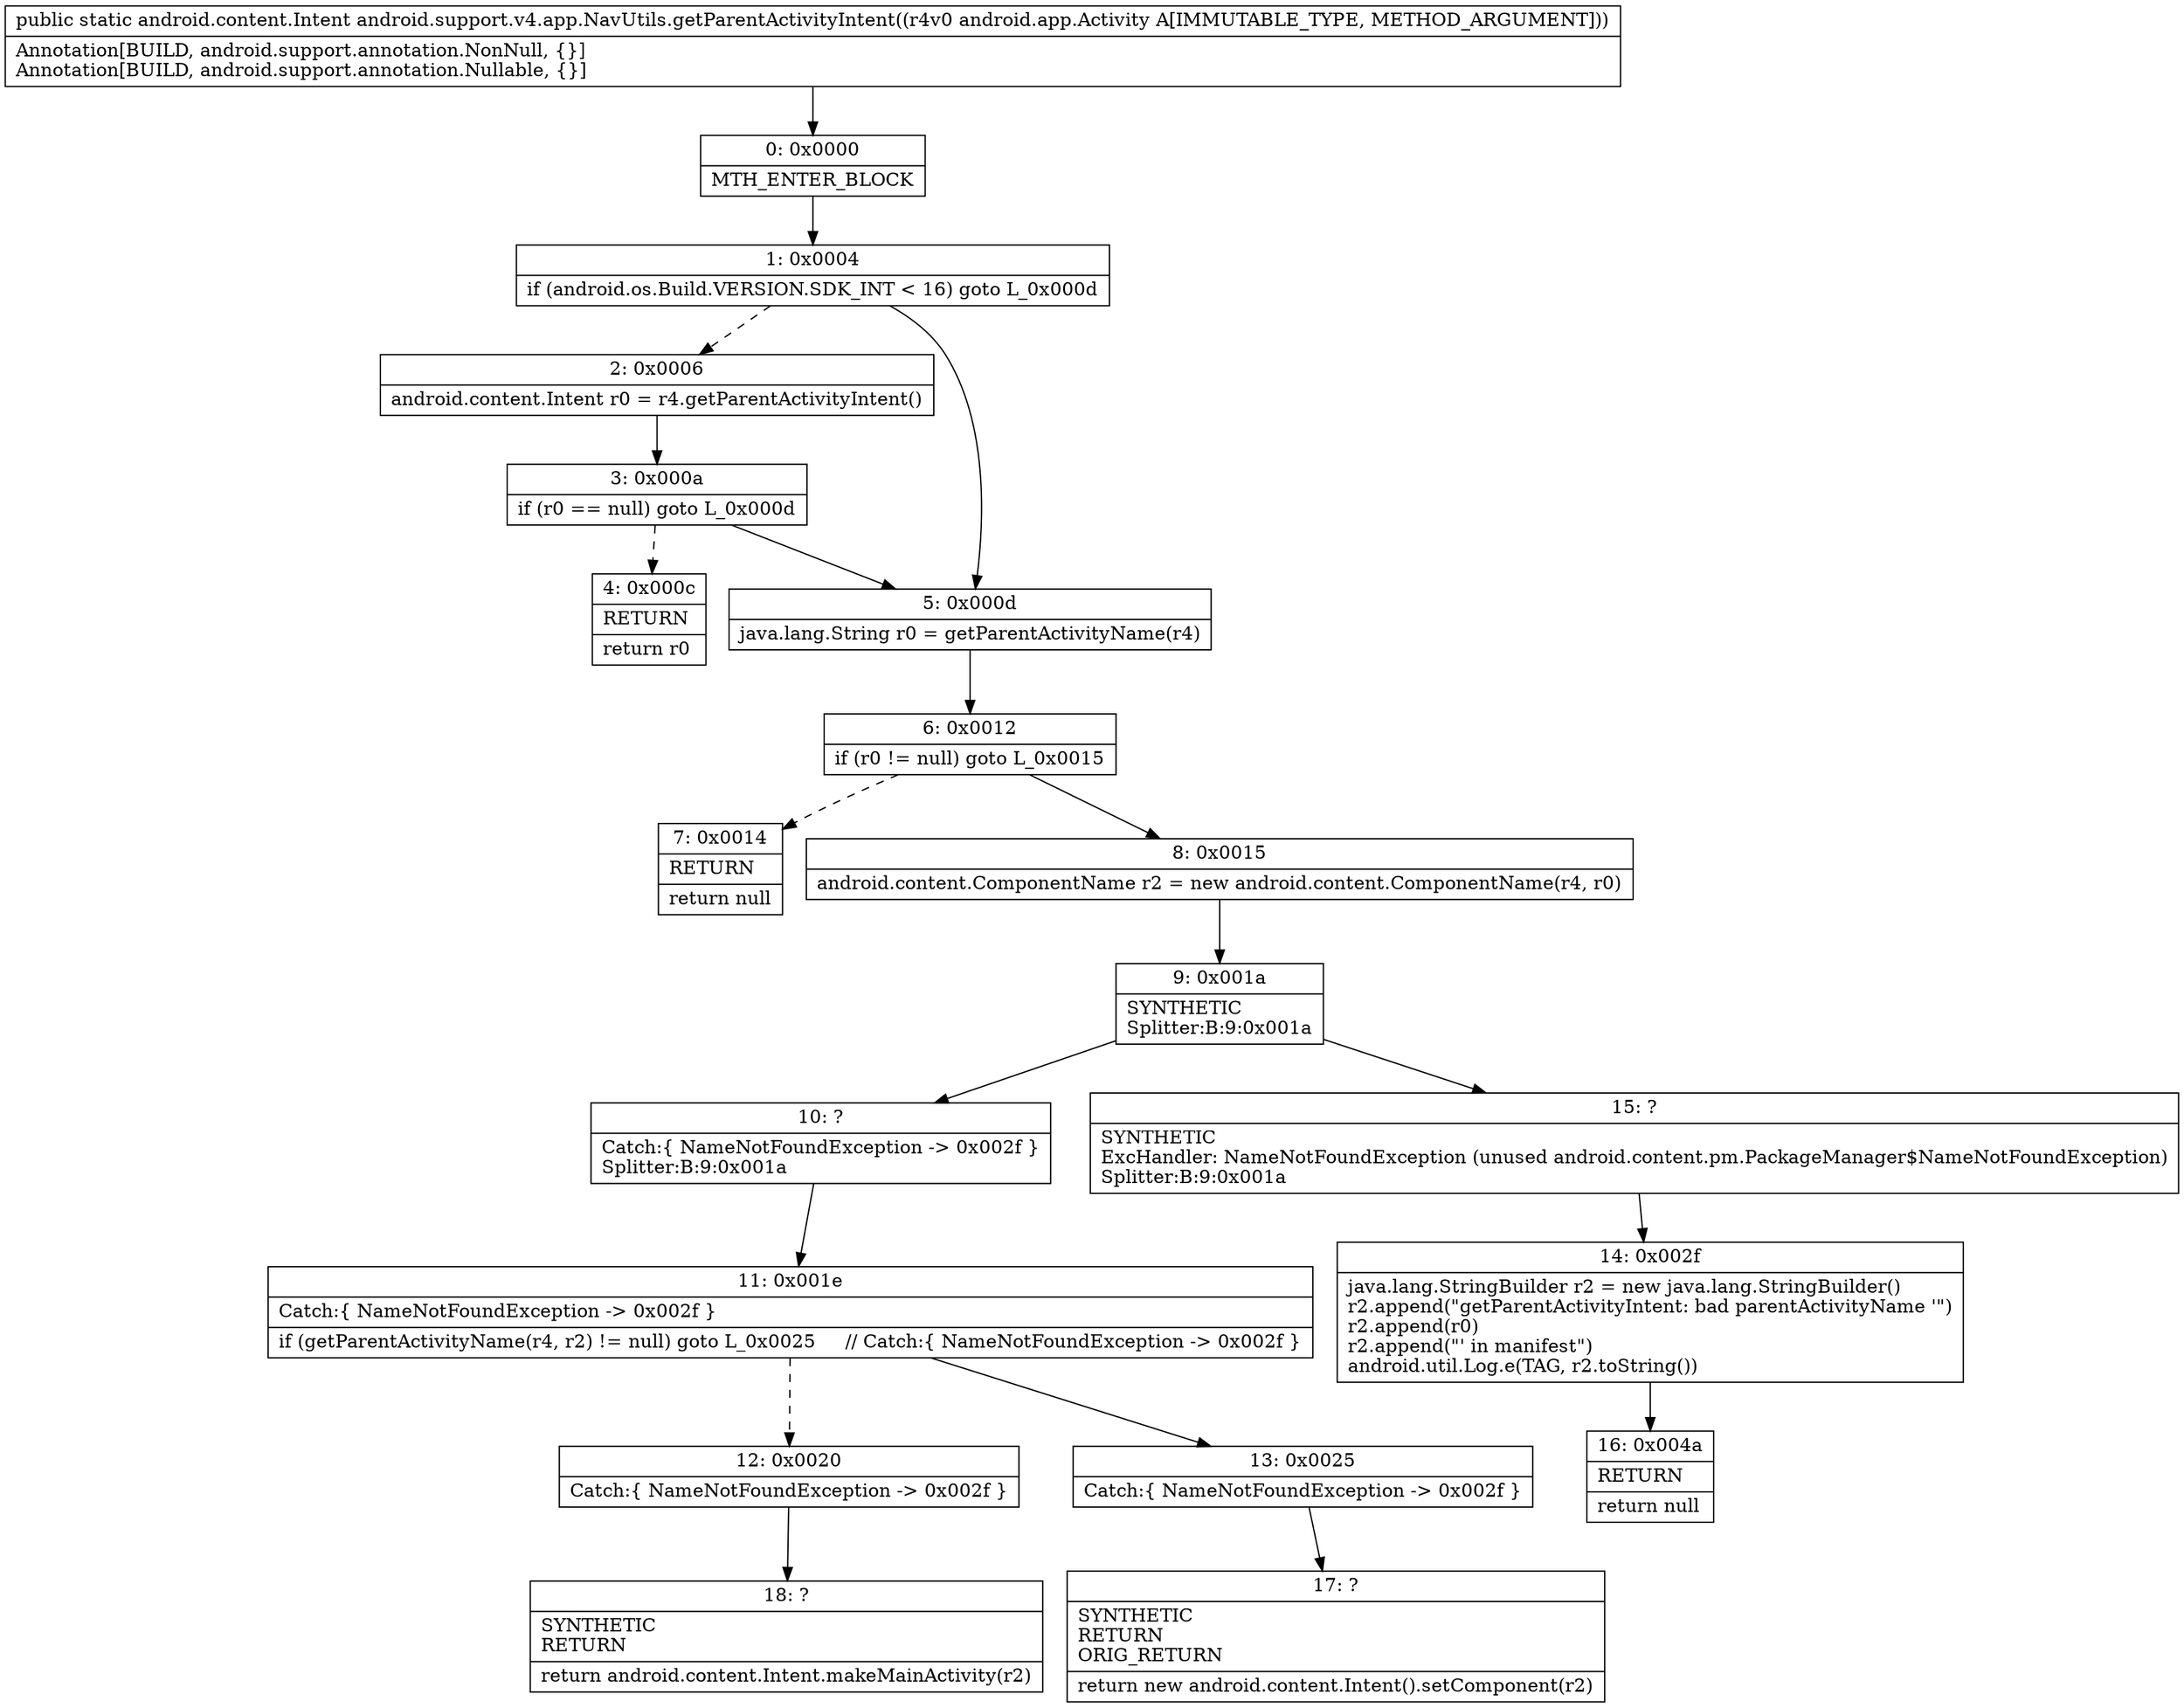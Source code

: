 digraph "CFG forandroid.support.v4.app.NavUtils.getParentActivityIntent(Landroid\/app\/Activity;)Landroid\/content\/Intent;" {
Node_0 [shape=record,label="{0\:\ 0x0000|MTH_ENTER_BLOCK\l}"];
Node_1 [shape=record,label="{1\:\ 0x0004|if (android.os.Build.VERSION.SDK_INT \< 16) goto L_0x000d\l}"];
Node_2 [shape=record,label="{2\:\ 0x0006|android.content.Intent r0 = r4.getParentActivityIntent()\l}"];
Node_3 [shape=record,label="{3\:\ 0x000a|if (r0 == null) goto L_0x000d\l}"];
Node_4 [shape=record,label="{4\:\ 0x000c|RETURN\l|return r0\l}"];
Node_5 [shape=record,label="{5\:\ 0x000d|java.lang.String r0 = getParentActivityName(r4)\l}"];
Node_6 [shape=record,label="{6\:\ 0x0012|if (r0 != null) goto L_0x0015\l}"];
Node_7 [shape=record,label="{7\:\ 0x0014|RETURN\l|return null\l}"];
Node_8 [shape=record,label="{8\:\ 0x0015|android.content.ComponentName r2 = new android.content.ComponentName(r4, r0)\l}"];
Node_9 [shape=record,label="{9\:\ 0x001a|SYNTHETIC\lSplitter:B:9:0x001a\l}"];
Node_10 [shape=record,label="{10\:\ ?|Catch:\{ NameNotFoundException \-\> 0x002f \}\lSplitter:B:9:0x001a\l}"];
Node_11 [shape=record,label="{11\:\ 0x001e|Catch:\{ NameNotFoundException \-\> 0x002f \}\l|if (getParentActivityName(r4, r2) != null) goto L_0x0025     \/\/ Catch:\{ NameNotFoundException \-\> 0x002f \}\l}"];
Node_12 [shape=record,label="{12\:\ 0x0020|Catch:\{ NameNotFoundException \-\> 0x002f \}\l}"];
Node_13 [shape=record,label="{13\:\ 0x0025|Catch:\{ NameNotFoundException \-\> 0x002f \}\l}"];
Node_14 [shape=record,label="{14\:\ 0x002f|java.lang.StringBuilder r2 = new java.lang.StringBuilder()\lr2.append(\"getParentActivityIntent: bad parentActivityName '\")\lr2.append(r0)\lr2.append(\"' in manifest\")\landroid.util.Log.e(TAG, r2.toString())\l}"];
Node_15 [shape=record,label="{15\:\ ?|SYNTHETIC\lExcHandler: NameNotFoundException (unused android.content.pm.PackageManager$NameNotFoundException)\lSplitter:B:9:0x001a\l}"];
Node_16 [shape=record,label="{16\:\ 0x004a|RETURN\l|return null\l}"];
Node_17 [shape=record,label="{17\:\ ?|SYNTHETIC\lRETURN\lORIG_RETURN\l|return new android.content.Intent().setComponent(r2)\l}"];
Node_18 [shape=record,label="{18\:\ ?|SYNTHETIC\lRETURN\l|return android.content.Intent.makeMainActivity(r2)\l}"];
MethodNode[shape=record,label="{public static android.content.Intent android.support.v4.app.NavUtils.getParentActivityIntent((r4v0 android.app.Activity A[IMMUTABLE_TYPE, METHOD_ARGUMENT]))  | Annotation[BUILD, android.support.annotation.NonNull, \{\}]\lAnnotation[BUILD, android.support.annotation.Nullable, \{\}]\l}"];
MethodNode -> Node_0;
Node_0 -> Node_1;
Node_1 -> Node_2[style=dashed];
Node_1 -> Node_5;
Node_2 -> Node_3;
Node_3 -> Node_4[style=dashed];
Node_3 -> Node_5;
Node_5 -> Node_6;
Node_6 -> Node_7[style=dashed];
Node_6 -> Node_8;
Node_8 -> Node_9;
Node_9 -> Node_10;
Node_9 -> Node_15;
Node_10 -> Node_11;
Node_11 -> Node_12[style=dashed];
Node_11 -> Node_13;
Node_12 -> Node_18;
Node_13 -> Node_17;
Node_14 -> Node_16;
Node_15 -> Node_14;
}


